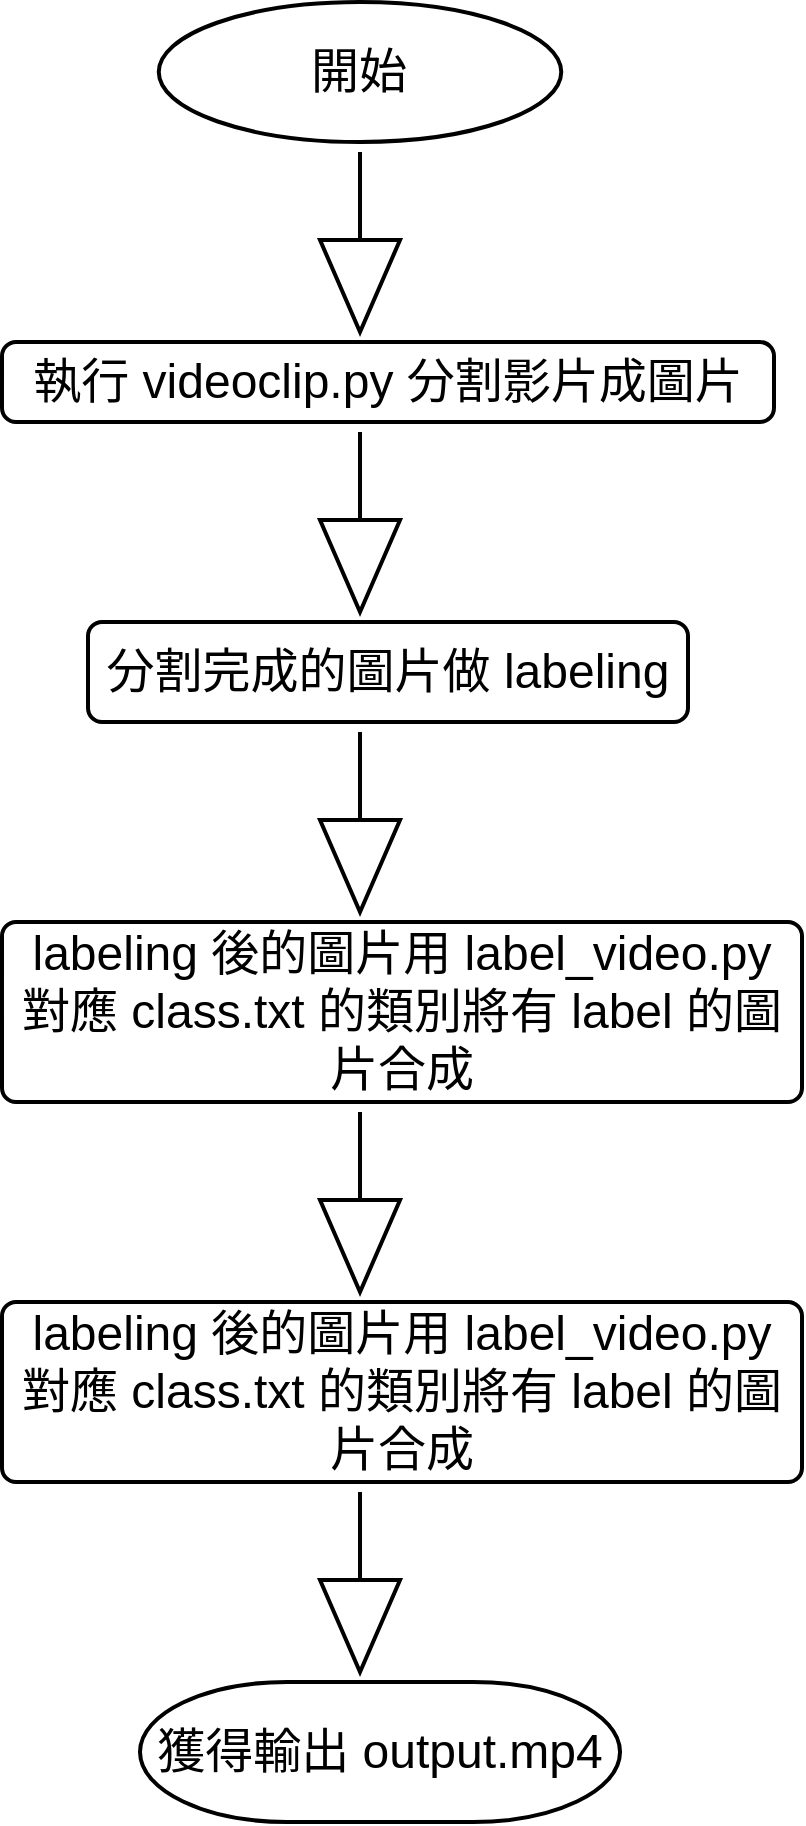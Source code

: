 <mxfile version="18.0.7" type="github">
  <diagram id="jYwhAeuAGMY-pxgTvX-t" name="Page-1">
    <mxGraphModel dx="873" dy="632" grid="1" gridSize="10" guides="1" tooltips="1" connect="1" arrows="1" fold="1" page="1" pageScale="1" pageWidth="827" pageHeight="1169" math="0" shadow="0">
      <root>
        <mxCell id="0" />
        <mxCell id="1" parent="0" />
        <mxCell id="bFiEoFBfs1S9iY9kU8S4-1" value="&lt;font style=&quot;font-size: 24px;&quot;&gt;開始&lt;/font&gt;" style="strokeWidth=2;html=1;shape=mxgraph.flowchart.start_1;whiteSpace=wrap;" vertex="1" parent="1">
          <mxGeometry x="299.38" y="160" width="201.25" height="70" as="geometry" />
        </mxCell>
        <mxCell id="bFiEoFBfs1S9iY9kU8S4-2" value="" style="verticalLabelPosition=bottom;verticalAlign=top;html=1;strokeWidth=2;shape=mxgraph.arrows2.arrow;dy=1;dx=46;notch=0;fontSize=24;rotation=90;" vertex="1" parent="1">
          <mxGeometry x="355.01" y="260" width="90" height="40" as="geometry" />
        </mxCell>
        <mxCell id="bFiEoFBfs1S9iY9kU8S4-3" value="執行&amp;nbsp;videoclip.py 分割影片成圖片" style="rounded=1;whiteSpace=wrap;html=1;absoluteArcSize=1;arcSize=14;strokeWidth=2;fontSize=24;" vertex="1" parent="1">
          <mxGeometry x="221" y="330" width="386" height="40" as="geometry" />
        </mxCell>
        <mxCell id="bFiEoFBfs1S9iY9kU8S4-4" value="" style="verticalLabelPosition=bottom;verticalAlign=top;html=1;strokeWidth=2;shape=mxgraph.arrows2.arrow;dy=1;dx=46;notch=0;fontSize=24;rotation=90;" vertex="1" parent="1">
          <mxGeometry x="355.01" y="400" width="90" height="40" as="geometry" />
        </mxCell>
        <mxCell id="bFiEoFBfs1S9iY9kU8S4-5" value="分割完成的圖片做 labeling" style="rounded=1;whiteSpace=wrap;html=1;absoluteArcSize=1;arcSize=14;strokeWidth=2;fontSize=24;" vertex="1" parent="1">
          <mxGeometry x="264" y="470" width="300" height="50" as="geometry" />
        </mxCell>
        <mxCell id="bFiEoFBfs1S9iY9kU8S4-6" value="" style="verticalLabelPosition=bottom;verticalAlign=top;html=1;strokeWidth=2;shape=mxgraph.arrows2.arrow;dy=1;dx=46;notch=0;fontSize=24;rotation=90;" vertex="1" parent="1">
          <mxGeometry x="355.01" y="550" width="90" height="40" as="geometry" />
        </mxCell>
        <mxCell id="bFiEoFBfs1S9iY9kU8S4-7" value="labeling 後的圖片用 label_video.py 對應 class.txt 的類別將有 label 的圖片合成" style="rounded=1;whiteSpace=wrap;html=1;absoluteArcSize=1;arcSize=14;strokeWidth=2;fontSize=24;" vertex="1" parent="1">
          <mxGeometry x="221" y="620" width="400" height="90" as="geometry" />
        </mxCell>
        <mxCell id="bFiEoFBfs1S9iY9kU8S4-8" value="" style="verticalLabelPosition=bottom;verticalAlign=top;html=1;strokeWidth=2;shape=mxgraph.arrows2.arrow;dy=1;dx=46;notch=0;fontSize=24;rotation=90;" vertex="1" parent="1">
          <mxGeometry x="355.01" y="740" width="90" height="40" as="geometry" />
        </mxCell>
        <mxCell id="bFiEoFBfs1S9iY9kU8S4-9" value="labeling 後的圖片用 label_video.py 對應 class.txt 的類別將有 label 的圖片合成" style="rounded=1;whiteSpace=wrap;html=1;absoluteArcSize=1;arcSize=14;strokeWidth=2;fontSize=24;" vertex="1" parent="1">
          <mxGeometry x="221" y="810" width="400" height="90" as="geometry" />
        </mxCell>
        <mxCell id="bFiEoFBfs1S9iY9kU8S4-11" value="獲得輸出 output.mp4" style="strokeWidth=2;html=1;shape=mxgraph.flowchart.terminator;whiteSpace=wrap;fontSize=24;" vertex="1" parent="1">
          <mxGeometry x="290" y="1000" width="240.01" height="70" as="geometry" />
        </mxCell>
        <mxCell id="bFiEoFBfs1S9iY9kU8S4-12" value="" style="verticalLabelPosition=bottom;verticalAlign=top;html=1;strokeWidth=2;shape=mxgraph.arrows2.arrow;dy=1;dx=46;notch=0;fontSize=24;rotation=90;" vertex="1" parent="1">
          <mxGeometry x="355.01" y="930" width="90" height="40" as="geometry" />
        </mxCell>
      </root>
    </mxGraphModel>
  </diagram>
</mxfile>
